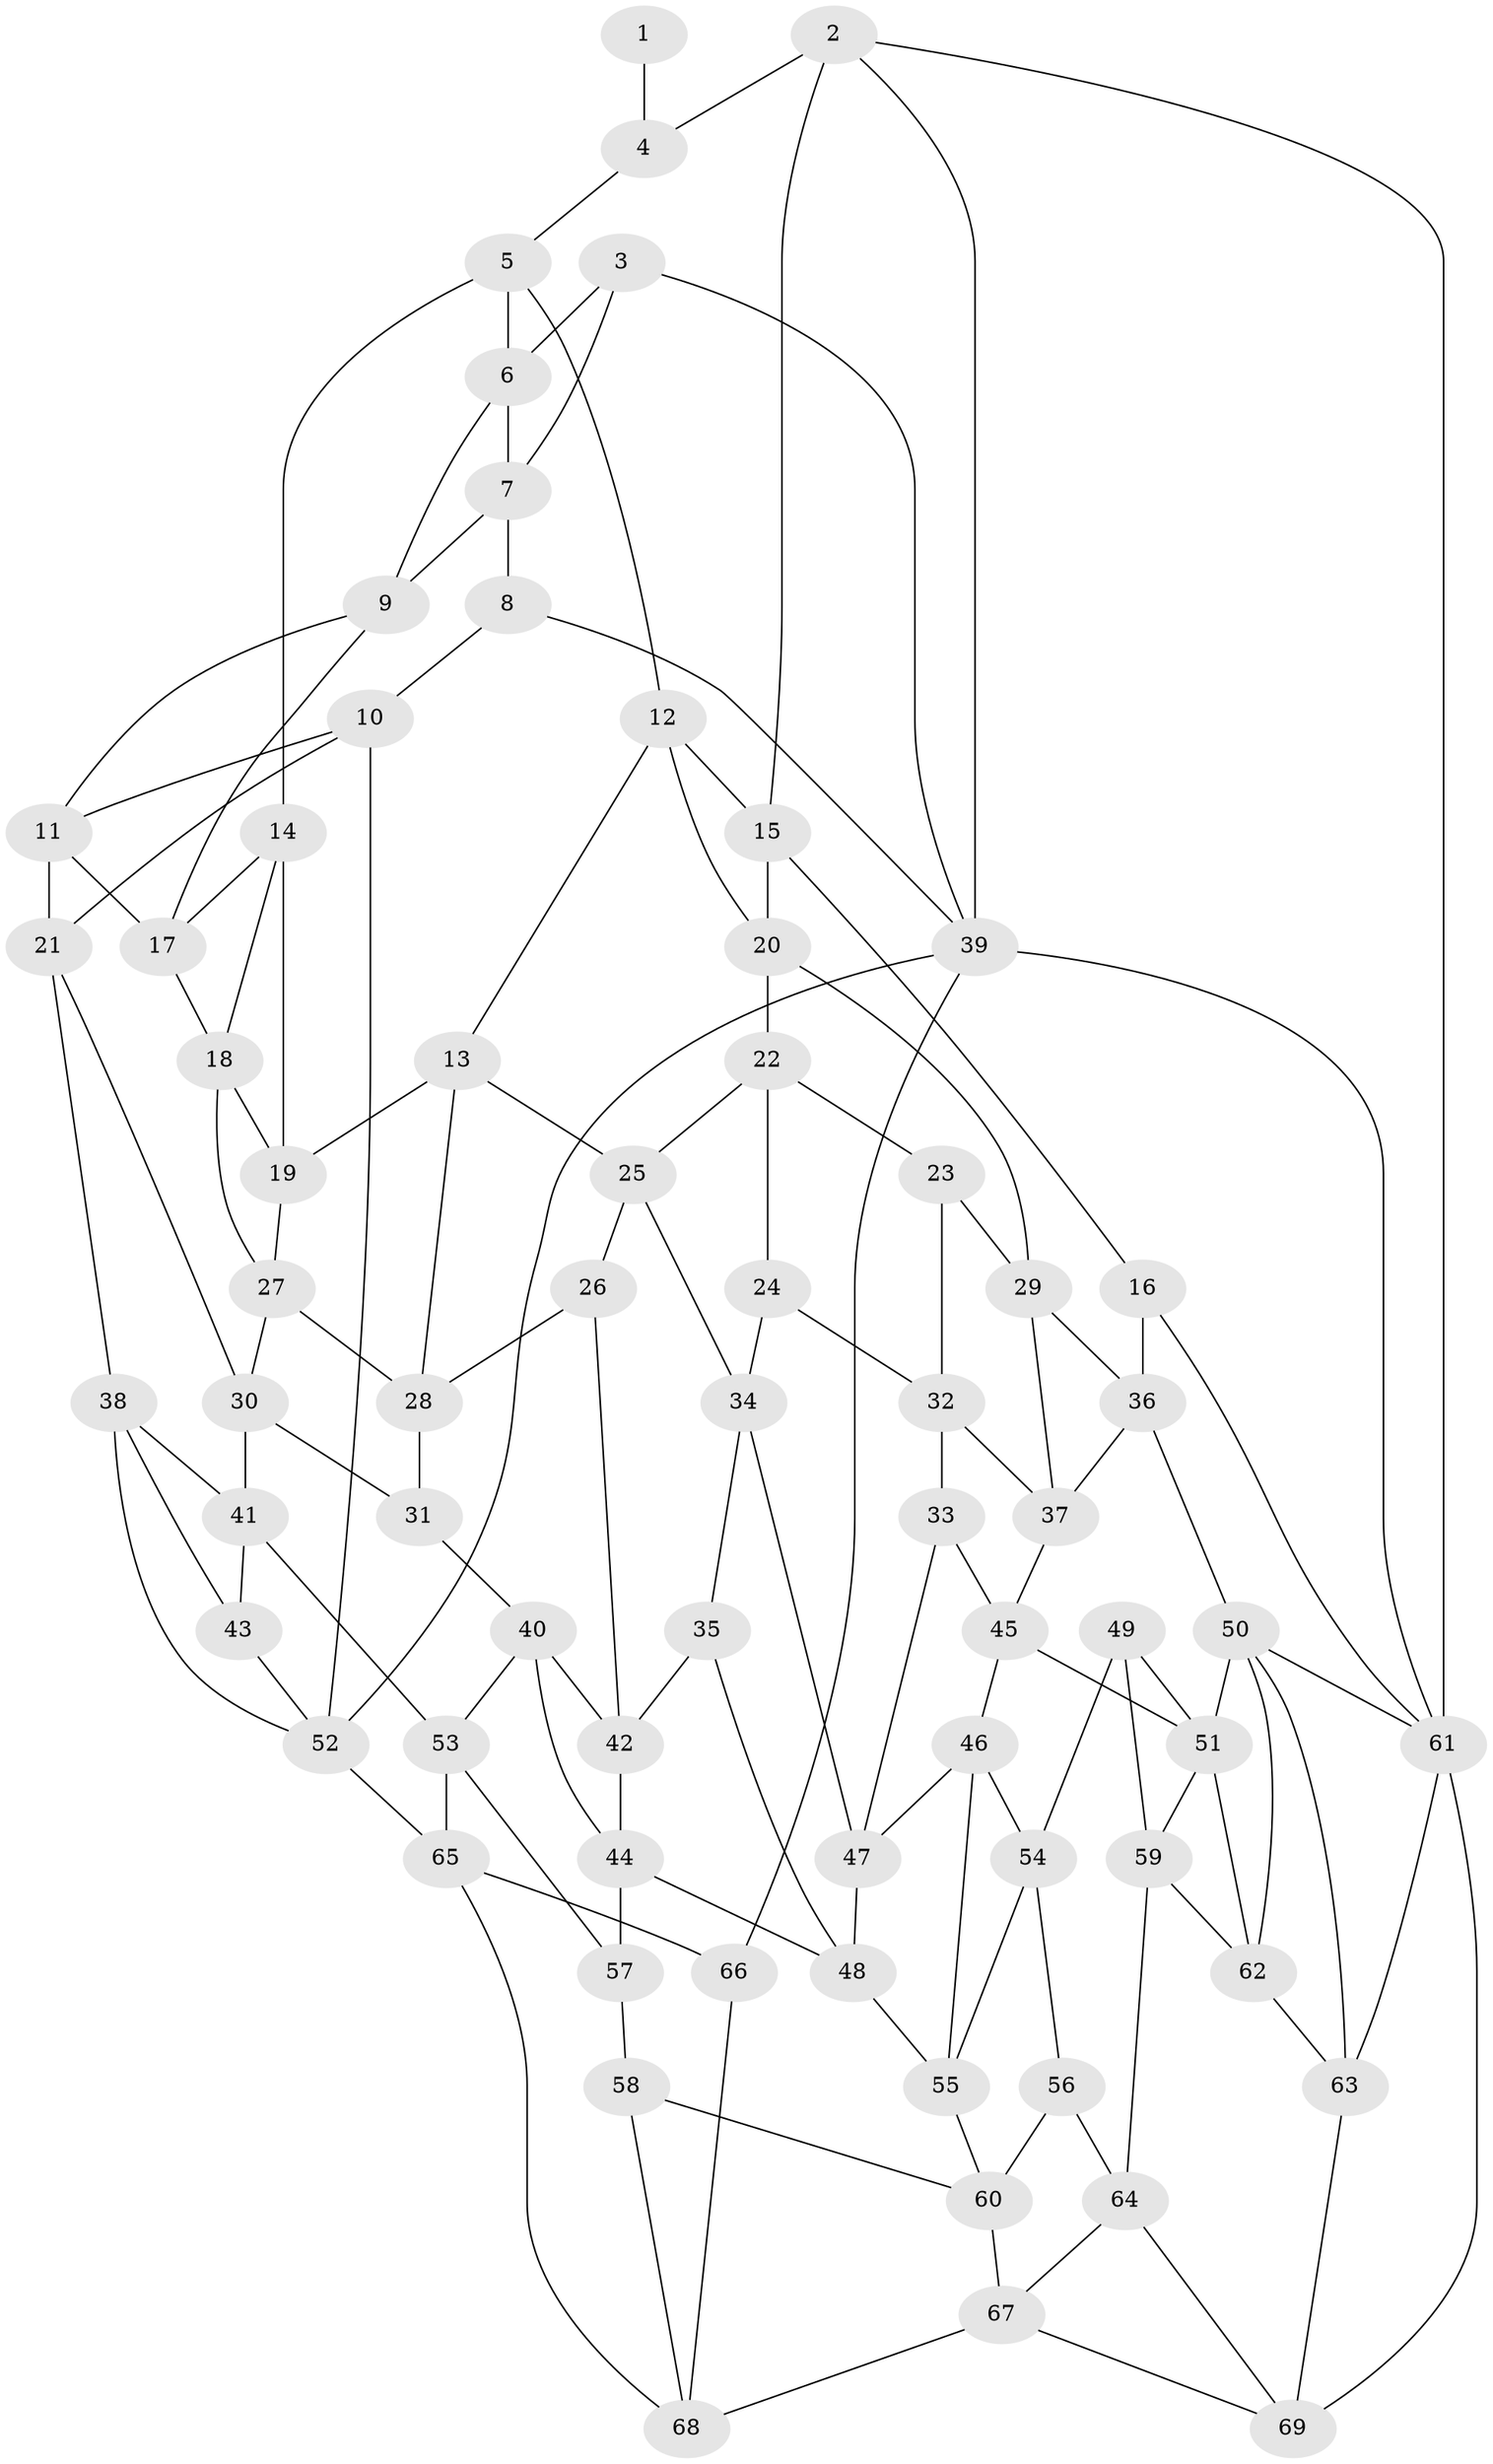 // original degree distribution, {3: 0.014598540145985401, 4: 0.21897810218978103, 6: 0.19708029197080293, 5: 0.5693430656934306}
// Generated by graph-tools (version 1.1) at 2025/51/03/09/25 03:51:07]
// undirected, 69 vertices, 132 edges
graph export_dot {
graph [start="1"]
  node [color=gray90,style=filled];
  1;
  2;
  3;
  4;
  5;
  6;
  7;
  8;
  9;
  10;
  11;
  12;
  13;
  14;
  15;
  16;
  17;
  18;
  19;
  20;
  21;
  22;
  23;
  24;
  25;
  26;
  27;
  28;
  29;
  30;
  31;
  32;
  33;
  34;
  35;
  36;
  37;
  38;
  39;
  40;
  41;
  42;
  43;
  44;
  45;
  46;
  47;
  48;
  49;
  50;
  51;
  52;
  53;
  54;
  55;
  56;
  57;
  58;
  59;
  60;
  61;
  62;
  63;
  64;
  65;
  66;
  67;
  68;
  69;
  1 -- 4 [weight=2.0];
  2 -- 4 [weight=1.0];
  2 -- 15 [weight=1.0];
  2 -- 39 [weight=1.0];
  2 -- 61 [weight=1.0];
  3 -- 6 [weight=1.0];
  3 -- 7 [weight=1.0];
  3 -- 39 [weight=1.0];
  4 -- 5 [weight=1.0];
  5 -- 6 [weight=1.0];
  5 -- 12 [weight=1.0];
  5 -- 14 [weight=1.0];
  6 -- 7 [weight=1.0];
  6 -- 9 [weight=1.0];
  7 -- 8 [weight=1.0];
  7 -- 9 [weight=1.0];
  8 -- 10 [weight=1.0];
  8 -- 39 [weight=1.0];
  9 -- 11 [weight=1.0];
  9 -- 17 [weight=1.0];
  10 -- 11 [weight=1.0];
  10 -- 21 [weight=1.0];
  10 -- 52 [weight=1.0];
  11 -- 17 [weight=1.0];
  11 -- 21 [weight=1.0];
  12 -- 13 [weight=1.0];
  12 -- 15 [weight=1.0];
  12 -- 20 [weight=1.0];
  13 -- 19 [weight=1.0];
  13 -- 25 [weight=1.0];
  13 -- 28 [weight=1.0];
  14 -- 17 [weight=1.0];
  14 -- 18 [weight=1.0];
  14 -- 19 [weight=1.0];
  15 -- 16 [weight=1.0];
  15 -- 20 [weight=1.0];
  16 -- 36 [weight=1.0];
  16 -- 61 [weight=1.0];
  17 -- 18 [weight=1.0];
  18 -- 19 [weight=1.0];
  18 -- 27 [weight=1.0];
  19 -- 27 [weight=1.0];
  20 -- 22 [weight=1.0];
  20 -- 29 [weight=1.0];
  21 -- 30 [weight=1.0];
  21 -- 38 [weight=1.0];
  22 -- 23 [weight=1.0];
  22 -- 24 [weight=1.0];
  22 -- 25 [weight=1.0];
  23 -- 29 [weight=1.0];
  23 -- 32 [weight=1.0];
  24 -- 32 [weight=1.0];
  24 -- 34 [weight=1.0];
  25 -- 26 [weight=1.0];
  25 -- 34 [weight=1.0];
  26 -- 28 [weight=1.0];
  26 -- 42 [weight=1.0];
  27 -- 28 [weight=1.0];
  27 -- 30 [weight=1.0];
  28 -- 31 [weight=1.0];
  29 -- 36 [weight=1.0];
  29 -- 37 [weight=1.0];
  30 -- 31 [weight=1.0];
  30 -- 41 [weight=1.0];
  31 -- 40 [weight=1.0];
  32 -- 33 [weight=1.0];
  32 -- 37 [weight=1.0];
  33 -- 45 [weight=1.0];
  33 -- 47 [weight=1.0];
  34 -- 35 [weight=1.0];
  34 -- 47 [weight=1.0];
  35 -- 42 [weight=1.0];
  35 -- 48 [weight=1.0];
  36 -- 37 [weight=1.0];
  36 -- 50 [weight=1.0];
  37 -- 45 [weight=1.0];
  38 -- 41 [weight=1.0];
  38 -- 43 [weight=1.0];
  38 -- 52 [weight=1.0];
  39 -- 52 [weight=1.0];
  39 -- 61 [weight=1.0];
  39 -- 66 [weight=1.0];
  40 -- 42 [weight=1.0];
  40 -- 44 [weight=1.0];
  40 -- 53 [weight=1.0];
  41 -- 43 [weight=1.0];
  41 -- 53 [weight=1.0];
  42 -- 44 [weight=1.0];
  43 -- 52 [weight=1.0];
  44 -- 48 [weight=1.0];
  44 -- 57 [weight=1.0];
  45 -- 46 [weight=1.0];
  45 -- 51 [weight=1.0];
  46 -- 47 [weight=1.0];
  46 -- 54 [weight=1.0];
  46 -- 55 [weight=1.0];
  47 -- 48 [weight=1.0];
  48 -- 55 [weight=1.0];
  49 -- 51 [weight=2.0];
  49 -- 54 [weight=1.0];
  49 -- 59 [weight=1.0];
  50 -- 51 [weight=1.0];
  50 -- 61 [weight=1.0];
  50 -- 62 [weight=1.0];
  50 -- 63 [weight=1.0];
  51 -- 59 [weight=1.0];
  51 -- 62 [weight=1.0];
  52 -- 65 [weight=1.0];
  53 -- 57 [weight=1.0];
  53 -- 65 [weight=1.0];
  54 -- 55 [weight=1.0];
  54 -- 56 [weight=1.0];
  55 -- 60 [weight=1.0];
  56 -- 60 [weight=1.0];
  56 -- 64 [weight=1.0];
  57 -- 58 [weight=2.0];
  58 -- 60 [weight=1.0];
  58 -- 68 [weight=1.0];
  59 -- 62 [weight=1.0];
  59 -- 64 [weight=1.0];
  60 -- 67 [weight=1.0];
  61 -- 63 [weight=1.0];
  61 -- 69 [weight=1.0];
  62 -- 63 [weight=1.0];
  63 -- 69 [weight=1.0];
  64 -- 67 [weight=1.0];
  64 -- 69 [weight=1.0];
  65 -- 66 [weight=1.0];
  65 -- 68 [weight=1.0];
  66 -- 68 [weight=1.0];
  67 -- 68 [weight=1.0];
  67 -- 69 [weight=1.0];
}
